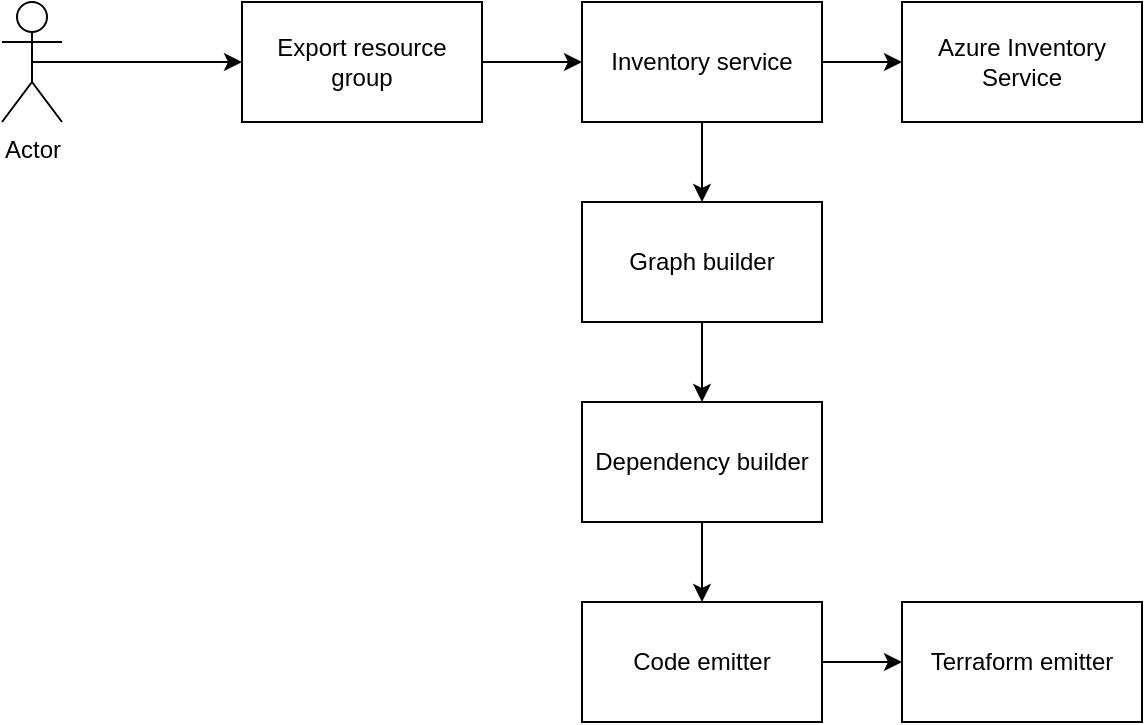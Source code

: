 <mxfile version="14.1.8" type="device"><diagram id="oaU1ghQyvLKdIzN79nhv" name="Page-1"><mxGraphModel dx="1086" dy="966" grid="1" gridSize="10" guides="1" tooltips="1" connect="1" arrows="1" fold="1" page="1" pageScale="1" pageWidth="1169" pageHeight="827" math="0" shadow="0"><root><mxCell id="0"/><mxCell id="1" parent="0"/><mxCell id="yLe5eTfACipRI_Hol4CZ-8" style="edgeStyle=orthogonalEdgeStyle;rounded=0;orthogonalLoop=1;jettySize=auto;html=1;exitX=0.5;exitY=0.5;exitDx=0;exitDy=0;exitPerimeter=0;entryX=0;entryY=0.5;entryDx=0;entryDy=0;" edge="1" parent="1" source="yLe5eTfACipRI_Hol4CZ-1" target="yLe5eTfACipRI_Hol4CZ-2"><mxGeometry relative="1" as="geometry"/></mxCell><mxCell id="yLe5eTfACipRI_Hol4CZ-1" value="Actor" style="shape=umlActor;verticalLabelPosition=bottom;verticalAlign=top;html=1;outlineConnect=0;" vertex="1" parent="1"><mxGeometry x="160" y="270" width="30" height="60" as="geometry"/></mxCell><mxCell id="yLe5eTfACipRI_Hol4CZ-9" style="edgeStyle=orthogonalEdgeStyle;rounded=0;orthogonalLoop=1;jettySize=auto;html=1;exitX=1;exitY=0.5;exitDx=0;exitDy=0;entryX=0;entryY=0.5;entryDx=0;entryDy=0;" edge="1" parent="1" source="yLe5eTfACipRI_Hol4CZ-2" target="yLe5eTfACipRI_Hol4CZ-3"><mxGeometry relative="1" as="geometry"/></mxCell><mxCell id="yLe5eTfACipRI_Hol4CZ-2" value="Export resource group" style="rounded=0;whiteSpace=wrap;html=1;" vertex="1" parent="1"><mxGeometry x="280" y="270" width="120" height="60" as="geometry"/></mxCell><mxCell id="yLe5eTfACipRI_Hol4CZ-11" style="edgeStyle=orthogonalEdgeStyle;rounded=0;orthogonalLoop=1;jettySize=auto;html=1;exitX=1;exitY=0.5;exitDx=0;exitDy=0;entryX=0;entryY=0.5;entryDx=0;entryDy=0;" edge="1" parent="1" source="yLe5eTfACipRI_Hol4CZ-3" target="yLe5eTfACipRI_Hol4CZ-10"><mxGeometry relative="1" as="geometry"/></mxCell><mxCell id="yLe5eTfACipRI_Hol4CZ-13" style="edgeStyle=orthogonalEdgeStyle;rounded=0;orthogonalLoop=1;jettySize=auto;html=1;exitX=0.5;exitY=1;exitDx=0;exitDy=0;entryX=0.5;entryY=0;entryDx=0;entryDy=0;" edge="1" parent="1" source="yLe5eTfACipRI_Hol4CZ-3" target="yLe5eTfACipRI_Hol4CZ-4"><mxGeometry relative="1" as="geometry"/></mxCell><mxCell id="yLe5eTfACipRI_Hol4CZ-3" value="Inventory service" style="rounded=0;whiteSpace=wrap;html=1;" vertex="1" parent="1"><mxGeometry x="450" y="270" width="120" height="60" as="geometry"/></mxCell><mxCell id="yLe5eTfACipRI_Hol4CZ-14" style="edgeStyle=orthogonalEdgeStyle;rounded=0;orthogonalLoop=1;jettySize=auto;html=1;exitX=0.5;exitY=1;exitDx=0;exitDy=0;entryX=0.5;entryY=0;entryDx=0;entryDy=0;" edge="1" parent="1" source="yLe5eTfACipRI_Hol4CZ-4" target="yLe5eTfACipRI_Hol4CZ-5"><mxGeometry relative="1" as="geometry"/></mxCell><mxCell id="yLe5eTfACipRI_Hol4CZ-4" value="Graph builder" style="rounded=0;whiteSpace=wrap;html=1;" vertex="1" parent="1"><mxGeometry x="450" y="370" width="120" height="60" as="geometry"/></mxCell><mxCell id="yLe5eTfACipRI_Hol4CZ-16" style="edgeStyle=orthogonalEdgeStyle;rounded=0;orthogonalLoop=1;jettySize=auto;html=1;exitX=0.5;exitY=1;exitDx=0;exitDy=0;entryX=0.5;entryY=0;entryDx=0;entryDy=0;" edge="1" parent="1" source="yLe5eTfACipRI_Hol4CZ-5" target="yLe5eTfACipRI_Hol4CZ-6"><mxGeometry relative="1" as="geometry"/></mxCell><mxCell id="yLe5eTfACipRI_Hol4CZ-5" value="Dependency builder" style="rounded=0;whiteSpace=wrap;html=1;" vertex="1" parent="1"><mxGeometry x="450" y="470" width="120" height="60" as="geometry"/></mxCell><mxCell id="yLe5eTfACipRI_Hol4CZ-17" style="edgeStyle=orthogonalEdgeStyle;rounded=0;orthogonalLoop=1;jettySize=auto;html=1;exitX=1;exitY=0.5;exitDx=0;exitDy=0;entryX=0;entryY=0.5;entryDx=0;entryDy=0;" edge="1" parent="1" source="yLe5eTfACipRI_Hol4CZ-6" target="yLe5eTfACipRI_Hol4CZ-7"><mxGeometry relative="1" as="geometry"/></mxCell><mxCell id="yLe5eTfACipRI_Hol4CZ-6" value="Code emitter" style="rounded=0;whiteSpace=wrap;html=1;" vertex="1" parent="1"><mxGeometry x="450" y="570" width="120" height="60" as="geometry"/></mxCell><mxCell id="yLe5eTfACipRI_Hol4CZ-7" value="Terraform emitter" style="rounded=0;whiteSpace=wrap;html=1;" vertex="1" parent="1"><mxGeometry x="610" y="570" width="120" height="60" as="geometry"/></mxCell><mxCell id="yLe5eTfACipRI_Hol4CZ-10" value="Azure Inventory Service" style="rounded=0;whiteSpace=wrap;html=1;" vertex="1" parent="1"><mxGeometry x="610" y="270" width="120" height="60" as="geometry"/></mxCell></root></mxGraphModel></diagram></mxfile>